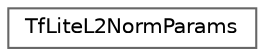 digraph "Graphical Class Hierarchy"
{
 // LATEX_PDF_SIZE
  bgcolor="transparent";
  edge [fontname=Helvetica,fontsize=10,labelfontname=Helvetica,labelfontsize=10];
  node [fontname=Helvetica,fontsize=10,shape=box,height=0.2,width=0.4];
  rankdir="LR";
  Node0 [id="Node000000",label="TfLiteL2NormParams",height=0.2,width=0.4,color="grey40", fillcolor="white", style="filled",URL="$struct_tf_lite_l2_norm_params.html",tooltip=" "];
}
